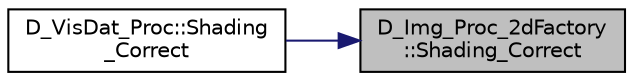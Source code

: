 digraph "D_Img_Proc_2dFactory::Shading_Correct"
{
 // LATEX_PDF_SIZE
  edge [fontname="Helvetica",fontsize="10",labelfontname="Helvetica",labelfontsize="10"];
  node [fontname="Helvetica",fontsize="10",shape=record];
  rankdir="RL";
  Node1 [label="D_Img_Proc_2dFactory\l::Shading_Correct",height=0.2,width=0.4,color="black", fillcolor="grey75", style="filled", fontcolor="black",tooltip=" "];
  Node1 -> Node2 [dir="back",color="midnightblue",fontsize="10",style="solid",fontname="Helvetica"];
  Node2 [label="D_VisDat_Proc::Shading\l_Correct",height=0.2,width=0.4,color="black", fillcolor="white", style="filled",URL="$class_d___vis_dat___proc.html#abae234d9db0d453b9924f3515e50ee51",tooltip=" "];
}
